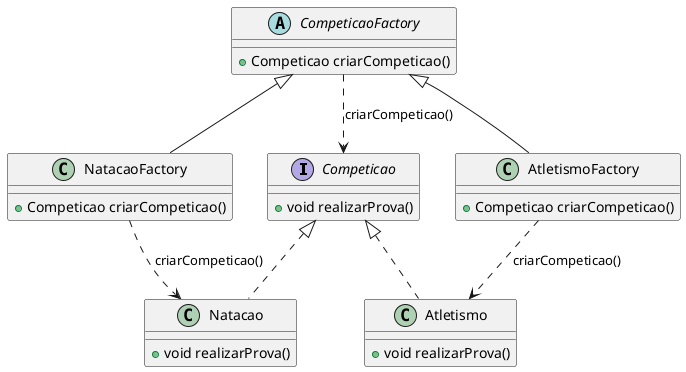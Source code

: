 @startuml Sport Competition Factory Method UML
interface Competicao {
    +void realizarProva()
}

class Natacao {
    +void realizarProva()
}

class Atletismo {
    +void realizarProva()
}

abstract class CompeticaoFactory {
    +Competicao criarCompeticao()
}

class NatacaoFactory {
    +Competicao criarCompeticao()
}

class AtletismoFactory {
    +Competicao criarCompeticao()
}

Competicao <|.. Natacao
Competicao <|.. Atletismo
CompeticaoFactory <|-- NatacaoFactory
CompeticaoFactory <|-- AtletismoFactory
CompeticaoFactory ..> Competicao : criarCompeticao()
NatacaoFactory ..> Natacao : criarCompeticao()
AtletismoFactory ..> Atletismo : criarCompeticao()

@enduml
